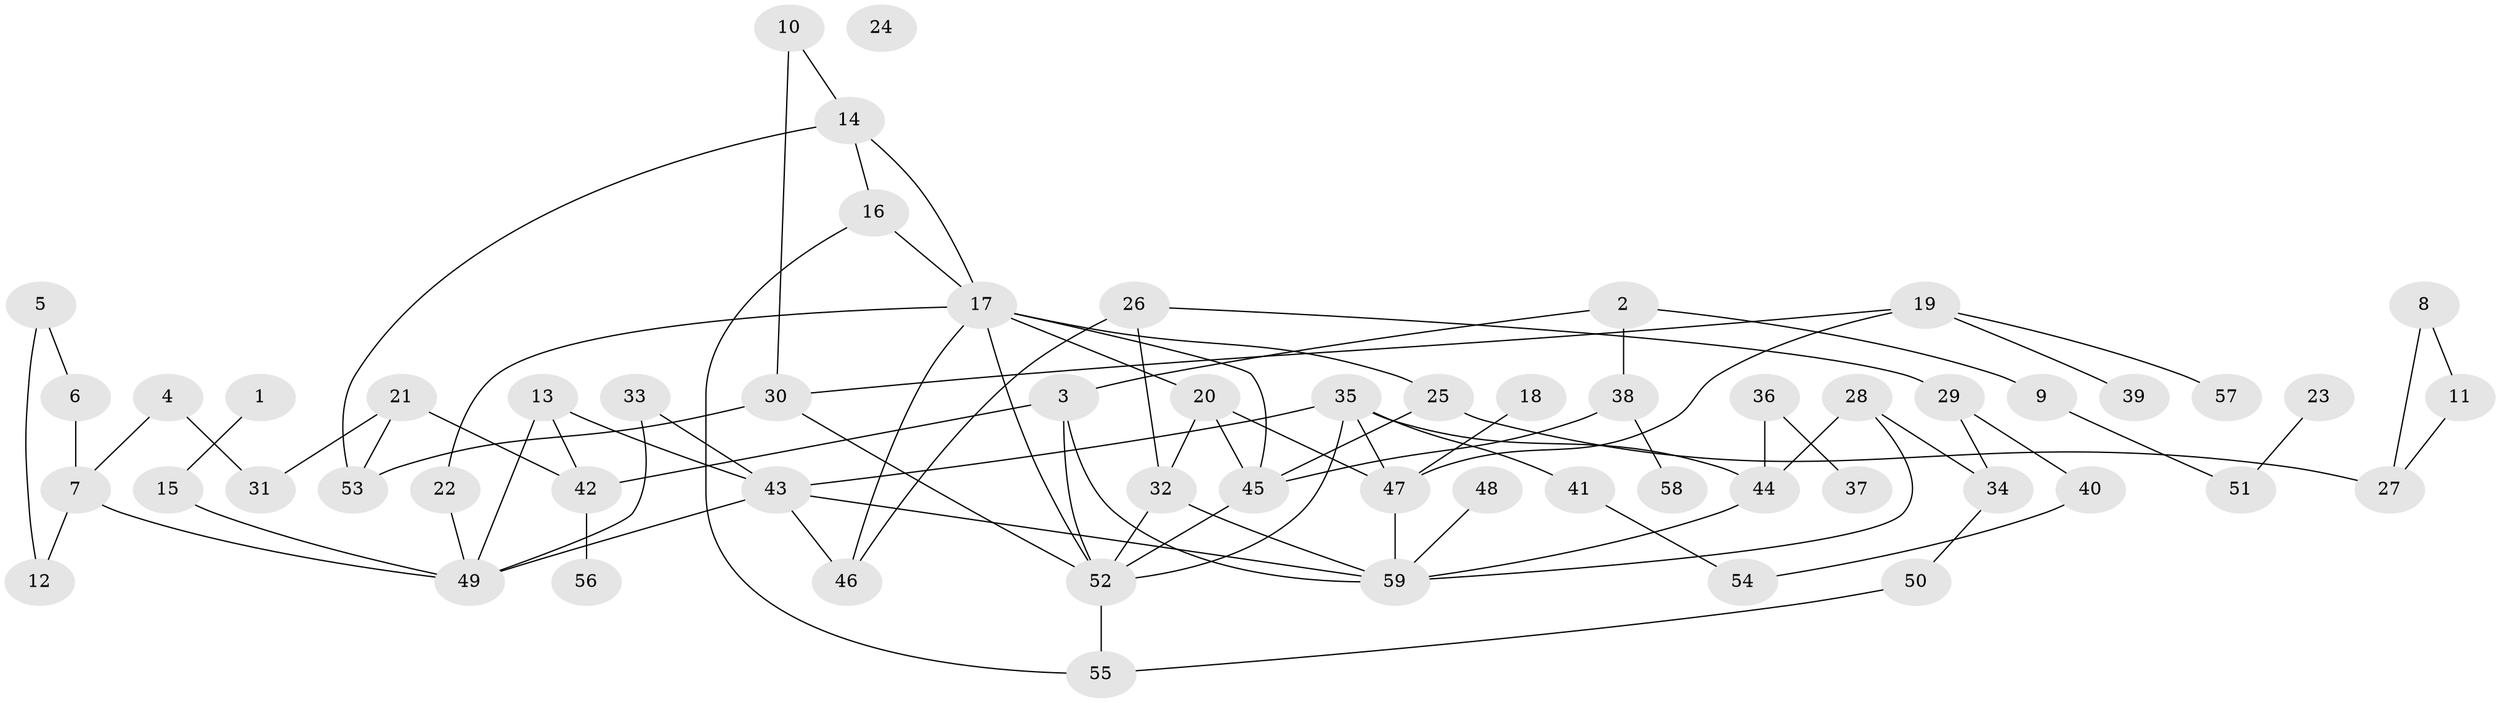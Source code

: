 // Generated by graph-tools (version 1.1) at 2025/49/03/09/25 03:49:12]
// undirected, 59 vertices, 86 edges
graph export_dot {
graph [start="1"]
  node [color=gray90,style=filled];
  1;
  2;
  3;
  4;
  5;
  6;
  7;
  8;
  9;
  10;
  11;
  12;
  13;
  14;
  15;
  16;
  17;
  18;
  19;
  20;
  21;
  22;
  23;
  24;
  25;
  26;
  27;
  28;
  29;
  30;
  31;
  32;
  33;
  34;
  35;
  36;
  37;
  38;
  39;
  40;
  41;
  42;
  43;
  44;
  45;
  46;
  47;
  48;
  49;
  50;
  51;
  52;
  53;
  54;
  55;
  56;
  57;
  58;
  59;
  1 -- 15;
  2 -- 3;
  2 -- 9;
  2 -- 38;
  3 -- 42;
  3 -- 52;
  3 -- 59;
  4 -- 7;
  4 -- 31;
  5 -- 6;
  5 -- 12;
  6 -- 7;
  7 -- 12;
  7 -- 49;
  8 -- 11;
  8 -- 27;
  9 -- 51;
  10 -- 14;
  10 -- 30;
  11 -- 27;
  13 -- 42;
  13 -- 43;
  13 -- 49;
  14 -- 16;
  14 -- 17;
  14 -- 53;
  15 -- 49;
  16 -- 17;
  16 -- 55;
  17 -- 20;
  17 -- 22;
  17 -- 25;
  17 -- 45;
  17 -- 46;
  17 -- 52;
  18 -- 47;
  19 -- 30;
  19 -- 39;
  19 -- 47;
  19 -- 57;
  20 -- 32;
  20 -- 45;
  20 -- 47;
  21 -- 31;
  21 -- 42;
  21 -- 53;
  22 -- 49;
  23 -- 51;
  25 -- 27;
  25 -- 45;
  26 -- 29;
  26 -- 32;
  26 -- 46;
  28 -- 34;
  28 -- 44;
  28 -- 59;
  29 -- 34;
  29 -- 40;
  30 -- 52;
  30 -- 53;
  32 -- 52;
  32 -- 59;
  33 -- 43;
  33 -- 49;
  34 -- 50;
  35 -- 41;
  35 -- 43;
  35 -- 44;
  35 -- 47;
  35 -- 52;
  36 -- 37;
  36 -- 44;
  38 -- 45;
  38 -- 58;
  40 -- 54;
  41 -- 54;
  42 -- 56;
  43 -- 46;
  43 -- 49;
  43 -- 59;
  44 -- 59;
  45 -- 52;
  47 -- 59;
  48 -- 59;
  50 -- 55;
  52 -- 55;
}
